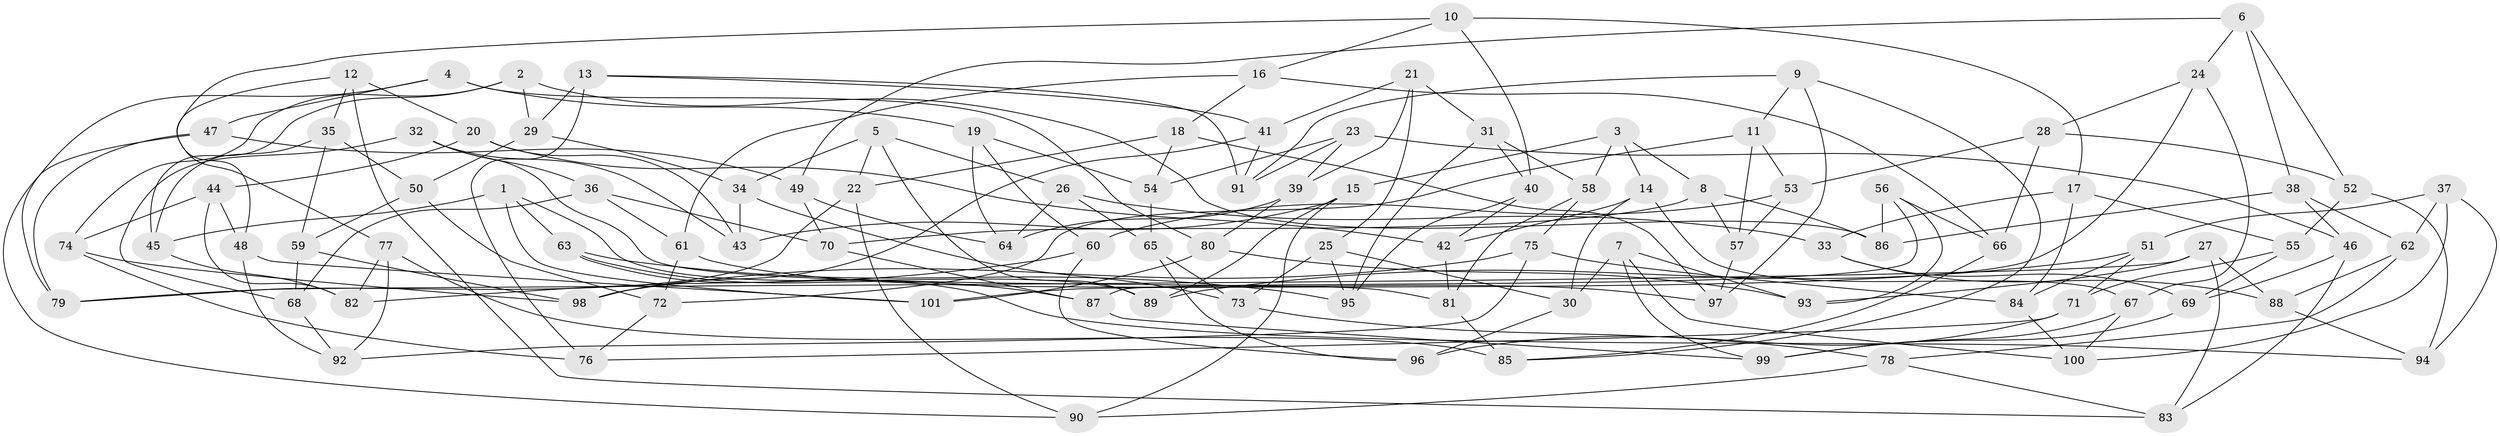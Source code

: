 // Generated by graph-tools (version 1.1) at 2025/50/03/09/25 03:50:48]
// undirected, 101 vertices, 202 edges
graph export_dot {
graph [start="1"]
  node [color=gray90,style=filled];
  1;
  2;
  3;
  4;
  5;
  6;
  7;
  8;
  9;
  10;
  11;
  12;
  13;
  14;
  15;
  16;
  17;
  18;
  19;
  20;
  21;
  22;
  23;
  24;
  25;
  26;
  27;
  28;
  29;
  30;
  31;
  32;
  33;
  34;
  35;
  36;
  37;
  38;
  39;
  40;
  41;
  42;
  43;
  44;
  45;
  46;
  47;
  48;
  49;
  50;
  51;
  52;
  53;
  54;
  55;
  56;
  57;
  58;
  59;
  60;
  61;
  62;
  63;
  64;
  65;
  66;
  67;
  68;
  69;
  70;
  71;
  72;
  73;
  74;
  75;
  76;
  77;
  78;
  79;
  80;
  81;
  82;
  83;
  84;
  85;
  86;
  87;
  88;
  89;
  90;
  91;
  92;
  93;
  94;
  95;
  96;
  97;
  98;
  99;
  100;
  101;
  1 -- 45;
  1 -- 101;
  1 -- 89;
  1 -- 63;
  2 -- 74;
  2 -- 29;
  2 -- 86;
  2 -- 45;
  3 -- 14;
  3 -- 15;
  3 -- 8;
  3 -- 58;
  4 -- 80;
  4 -- 47;
  4 -- 19;
  4 -- 79;
  5 -- 34;
  5 -- 89;
  5 -- 22;
  5 -- 26;
  6 -- 24;
  6 -- 49;
  6 -- 52;
  6 -- 38;
  7 -- 93;
  7 -- 30;
  7 -- 99;
  7 -- 100;
  8 -- 57;
  8 -- 70;
  8 -- 86;
  9 -- 97;
  9 -- 91;
  9 -- 11;
  9 -- 85;
  10 -- 40;
  10 -- 77;
  10 -- 17;
  10 -- 16;
  11 -- 57;
  11 -- 53;
  11 -- 72;
  12 -- 48;
  12 -- 20;
  12 -- 35;
  12 -- 83;
  13 -- 41;
  13 -- 76;
  13 -- 29;
  13 -- 91;
  14 -- 67;
  14 -- 42;
  14 -- 30;
  15 -- 90;
  15 -- 43;
  15 -- 89;
  16 -- 61;
  16 -- 18;
  16 -- 66;
  17 -- 33;
  17 -- 84;
  17 -- 55;
  18 -- 97;
  18 -- 22;
  18 -- 54;
  19 -- 64;
  19 -- 60;
  19 -- 54;
  20 -- 43;
  20 -- 42;
  20 -- 44;
  21 -- 41;
  21 -- 39;
  21 -- 31;
  21 -- 25;
  22 -- 79;
  22 -- 90;
  23 -- 39;
  23 -- 46;
  23 -- 91;
  23 -- 54;
  24 -- 101;
  24 -- 67;
  24 -- 28;
  25 -- 30;
  25 -- 73;
  25 -- 95;
  26 -- 33;
  26 -- 64;
  26 -- 65;
  27 -- 83;
  27 -- 88;
  27 -- 93;
  27 -- 79;
  28 -- 52;
  28 -- 66;
  28 -- 53;
  29 -- 34;
  29 -- 50;
  30 -- 96;
  31 -- 95;
  31 -- 58;
  31 -- 40;
  32 -- 81;
  32 -- 68;
  32 -- 43;
  32 -- 36;
  33 -- 69;
  33 -- 88;
  34 -- 73;
  34 -- 43;
  35 -- 59;
  35 -- 50;
  35 -- 45;
  36 -- 68;
  36 -- 70;
  36 -- 61;
  37 -- 94;
  37 -- 51;
  37 -- 100;
  37 -- 62;
  38 -- 46;
  38 -- 86;
  38 -- 62;
  39 -- 64;
  39 -- 80;
  40 -- 42;
  40 -- 95;
  41 -- 91;
  41 -- 98;
  42 -- 81;
  44 -- 74;
  44 -- 48;
  44 -- 82;
  45 -- 82;
  46 -- 69;
  46 -- 83;
  47 -- 49;
  47 -- 79;
  47 -- 90;
  48 -- 92;
  48 -- 101;
  49 -- 70;
  49 -- 64;
  50 -- 72;
  50 -- 59;
  51 -- 84;
  51 -- 89;
  51 -- 71;
  52 -- 55;
  52 -- 94;
  53 -- 60;
  53 -- 57;
  54 -- 65;
  55 -- 69;
  55 -- 71;
  56 -- 86;
  56 -- 66;
  56 -- 93;
  56 -- 87;
  57 -- 97;
  58 -- 81;
  58 -- 75;
  59 -- 68;
  59 -- 98;
  60 -- 82;
  60 -- 96;
  61 -- 97;
  61 -- 72;
  62 -- 88;
  62 -- 78;
  63 -- 94;
  63 -- 87;
  63 -- 95;
  65 -- 73;
  65 -- 96;
  66 -- 85;
  67 -- 99;
  67 -- 100;
  68 -- 92;
  69 -- 99;
  70 -- 87;
  71 -- 76;
  71 -- 96;
  72 -- 76;
  73 -- 78;
  74 -- 98;
  74 -- 76;
  75 -- 98;
  75 -- 92;
  75 -- 84;
  77 -- 85;
  77 -- 92;
  77 -- 82;
  78 -- 83;
  78 -- 90;
  80 -- 93;
  80 -- 101;
  81 -- 85;
  84 -- 100;
  87 -- 99;
  88 -- 94;
}
